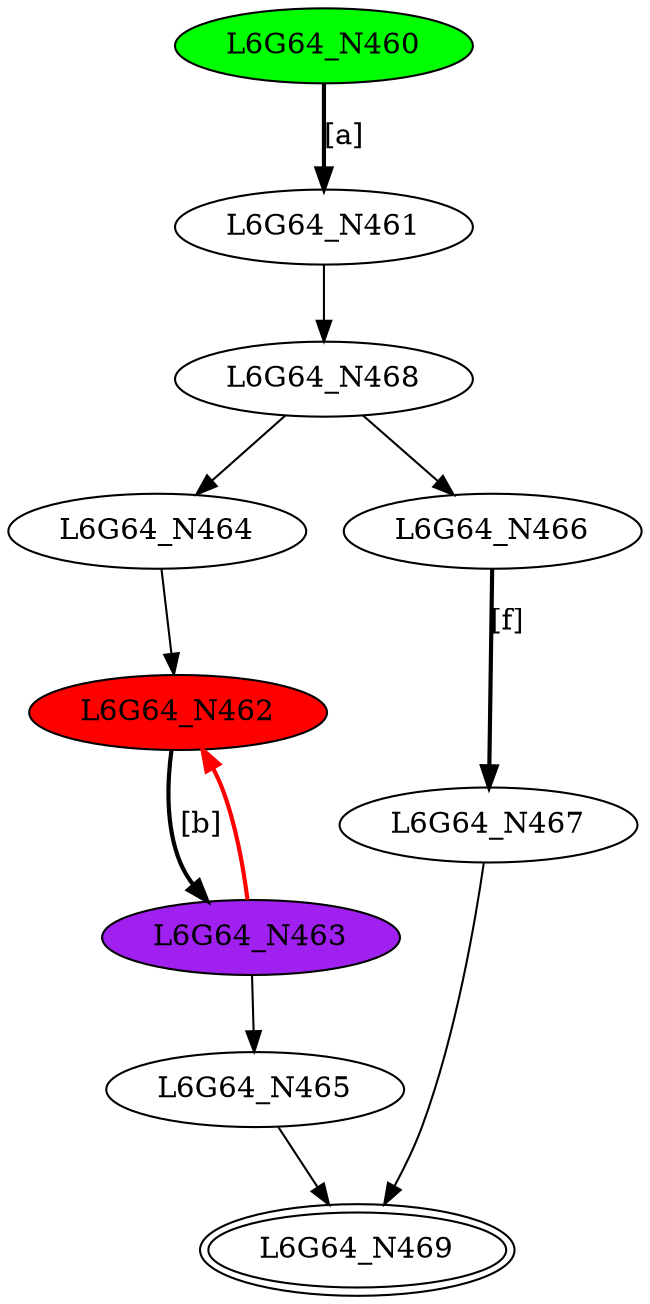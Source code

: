 digraph G64{
"L6G64_N460" [style=filled,fillcolor=green];
"L6G64_N461";
"L6G64_N462" [style=filled,fillcolor=red];
"L6G64_N463" [style=filled,fillcolor=purple];
"L6G64_N464";
"L6G64_N465";
"L6G64_N466";
"L6G64_N467";
"L6G64_N468";
"L6G64_N469" [peripheries=2];
"L6G64_N460"->"L6G64_N461" [style = bold, label = "[a]"];
"L6G64_N462"->"L6G64_N463" [style = bold, label = "[b]"];
"L6G64_N464"->"L6G64_N462";
"L6G64_N463"->"L6G64_N465";
"L6G64_N463"->"L6G64_N462" [color=red,style = bold, label = ""];
"L6G64_N466"->"L6G64_N467" [style = bold, label = "[f]"];
"L6G64_N468"->"L6G64_N464";
"L6G64_N468"->"L6G64_N466";
"L6G64_N467"->"L6G64_N469";
"L6G64_N465"->"L6G64_N469";
"L6G64_N461"->"L6G64_N468";
}

